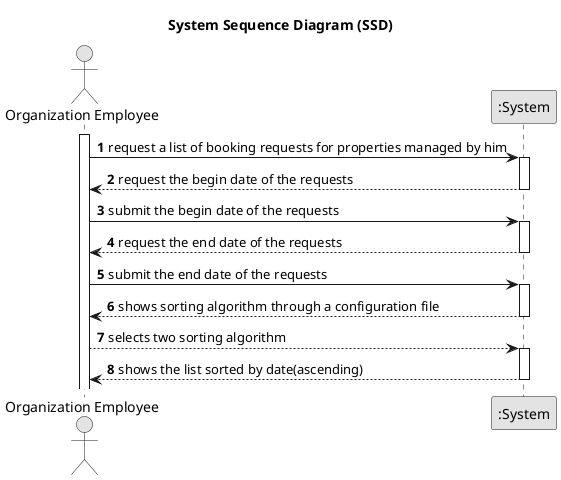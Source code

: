 @startuml
skinparam monochrome true
skinparam packageStyle rectangle
skinparam shadowing false

title System Sequence Diagram (SSD)
autonumber

actor "Organization Employee" as Employee
participant ":System" as System

activate Employee

    Employee -> System : request a list of booking requests for properties managed by him
    activate System

        System --> Employee : request the begin date of the requests
    deactivate System

    Employee -> System : submit the begin date of the requests
    activate System

        System --> Employee : request the end date of the requests
    deactivate System

    Employee -> System : submit the end date of the requests
    activate System

    System --> Employee : shows sorting algorithm through a configuration file
    deactivate System

    Employee --> System : selects two sorting algorithm
    activate System

    System --> Employee : shows the list sorted by date(ascending)
    deactivate System



@enduml
